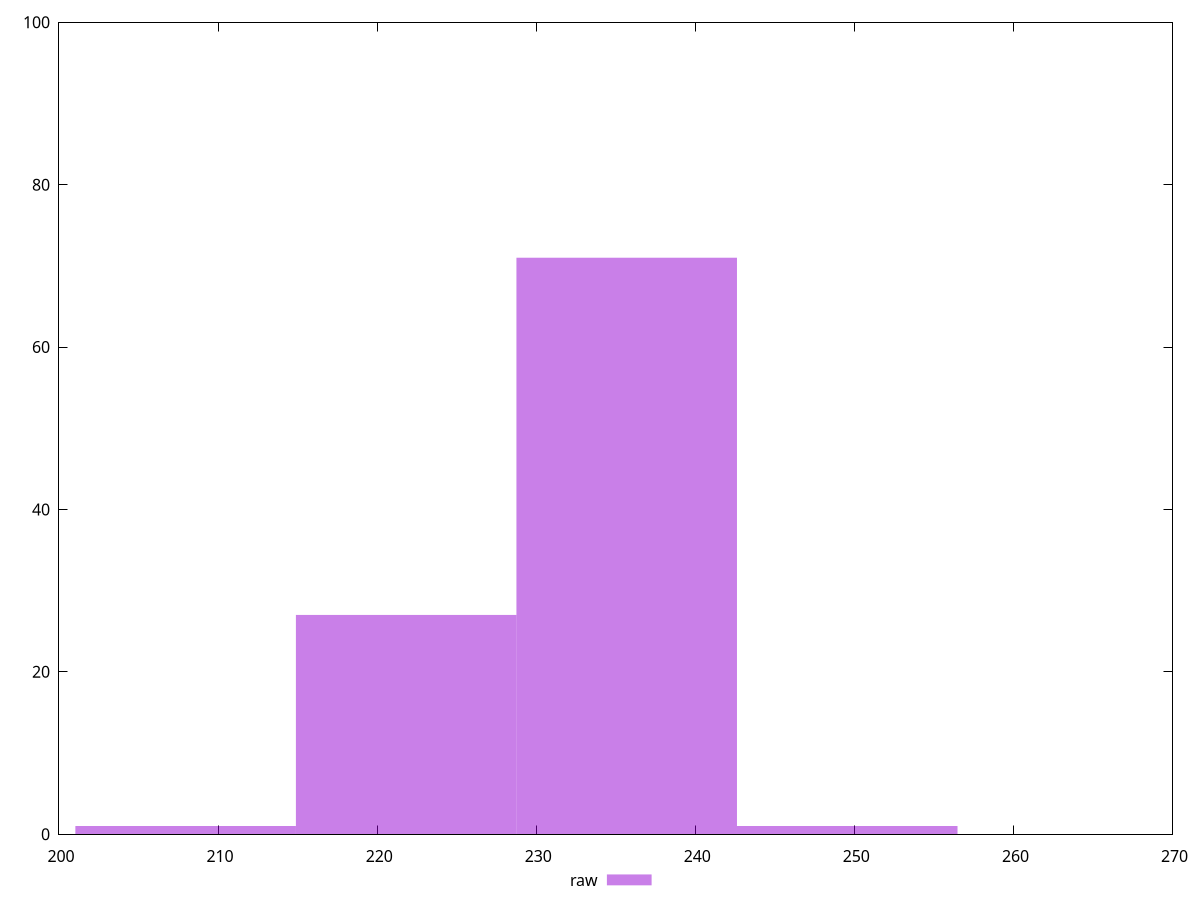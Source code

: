 reset
set terminal svg size 640, 490 enhanced background rgb 'white'
set output "report_00007_2020-12-11T15:55:29.892Z/mainthread-work-breakdown/samples/pages+cached+noexternal+nofonts+nosvg+noimg+nocss+nojs/raw/histogram.svg"

$raw <<EOF
221.82473297840423 27
235.6887787895545 71
207.96068716725395 1
249.55282460070475 1
EOF

set key outside below
set boxwidth 13.864045811150264
set yrange [0:100]
set style fill transparent solid 0.5 noborder

plot \
  $raw title "raw" with boxes, \


reset